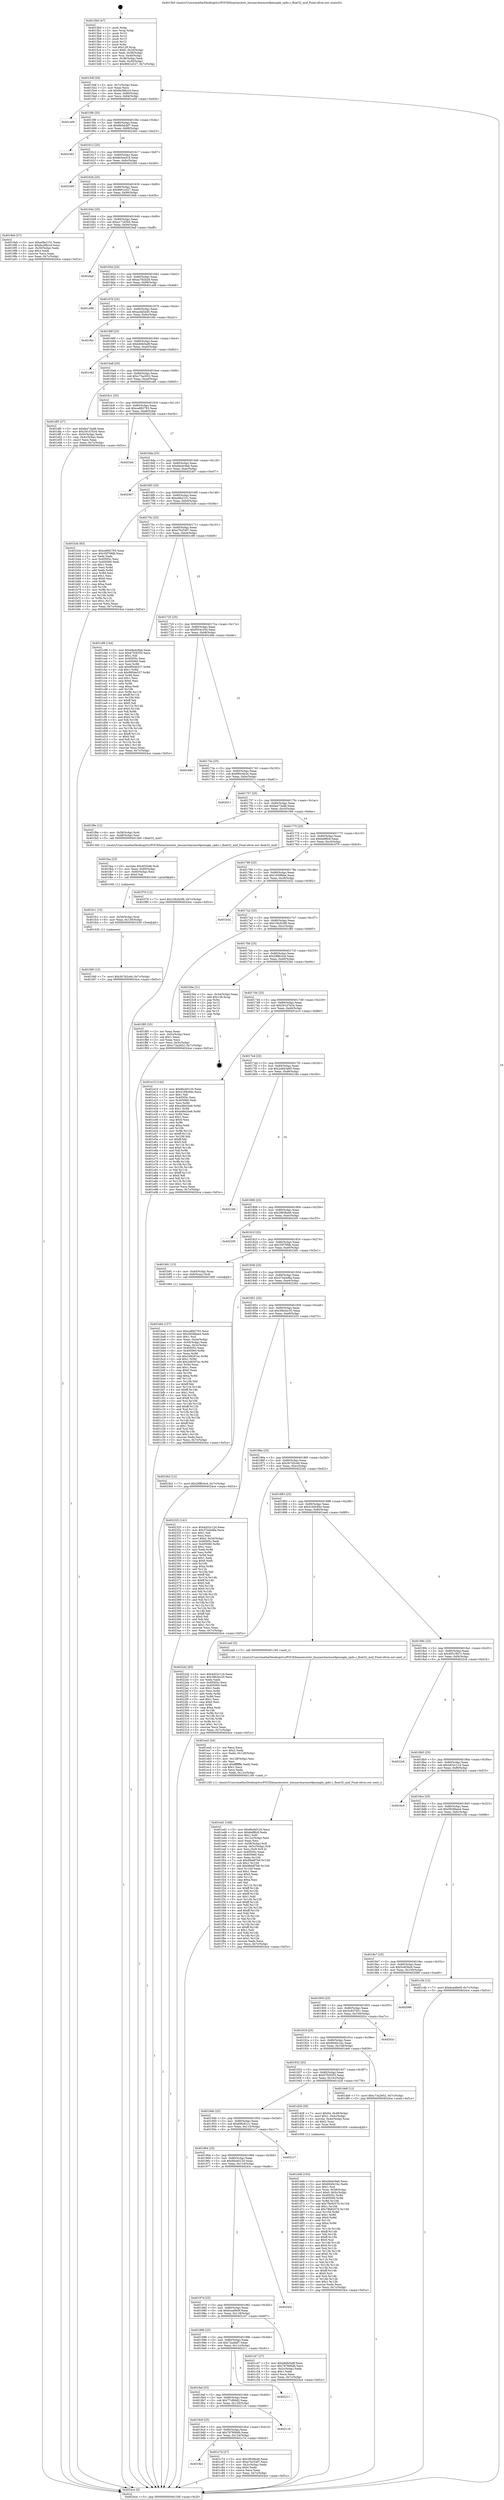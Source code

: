 digraph "0x4015b0" {
  label = "0x4015b0 (/mnt/c/Users/mathe/Desktop/tcc/POCII/binaries/extr_linuxarcharmnwfpesingle_cpdo.c_float32_mnf_Final-ollvm.out::main(0))"
  labelloc = "t"
  node[shape=record]

  Entry [label="",width=0.3,height=0.3,shape=circle,fillcolor=black,style=filled]
  "0x4015df" [label="{
     0x4015df [26]\l
     | [instrs]\l
     &nbsp;&nbsp;0x4015df \<+3\>: mov -0x7c(%rbp),%eax\l
     &nbsp;&nbsp;0x4015e2 \<+2\>: mov %eax,%ecx\l
     &nbsp;&nbsp;0x4015e4 \<+6\>: sub $0x8a386cc0,%ecx\l
     &nbsp;&nbsp;0x4015ea \<+3\>: mov %eax,-0x80(%rbp)\l
     &nbsp;&nbsp;0x4015ed \<+6\>: mov %ecx,-0x84(%rbp)\l
     &nbsp;&nbsp;0x4015f3 \<+6\>: je 0000000000401a06 \<main+0x456\>\l
  }"]
  "0x401a06" [label="{
     0x401a06\l
  }", style=dashed]
  "0x4015f9" [label="{
     0x4015f9 [25]\l
     | [instrs]\l
     &nbsp;&nbsp;0x4015f9 \<+5\>: jmp 00000000004015fe \<main+0x4e\>\l
     &nbsp;&nbsp;0x4015fe \<+3\>: mov -0x80(%rbp),%eax\l
     &nbsp;&nbsp;0x401601 \<+5\>: sub $0x8b5dcbf7,%eax\l
     &nbsp;&nbsp;0x401606 \<+6\>: mov %eax,-0x88(%rbp)\l
     &nbsp;&nbsp;0x40160c \<+6\>: je 00000000004023d3 \<main+0xe23\>\l
  }"]
  Exit [label="",width=0.3,height=0.3,shape=circle,fillcolor=black,style=filled,peripheries=2]
  "0x4023d3" [label="{
     0x4023d3\l
  }", style=dashed]
  "0x401612" [label="{
     0x401612 [25]\l
     | [instrs]\l
     &nbsp;&nbsp;0x401612 \<+5\>: jmp 0000000000401617 \<main+0x67\>\l
     &nbsp;&nbsp;0x401617 \<+3\>: mov -0x80(%rbp),%eax\l
     &nbsp;&nbsp;0x40161a \<+5\>: sub $0x8e5ea418,%eax\l
     &nbsp;&nbsp;0x40161f \<+6\>: mov %eax,-0x8c(%rbp)\l
     &nbsp;&nbsp;0x401625 \<+6\>: je 0000000000402269 \<main+0xcb9\>\l
  }"]
  "0x401fd0" [label="{
     0x401fd0 [12]\l
     | [instrs]\l
     &nbsp;&nbsp;0x401fd0 \<+7\>: movl $0x3b7d2cdd,-0x7c(%rbp)\l
     &nbsp;&nbsp;0x401fd7 \<+5\>: jmp 00000000004024ce \<main+0xf1e\>\l
  }"]
  "0x402269" [label="{
     0x402269\l
  }", style=dashed]
  "0x40162b" [label="{
     0x40162b [25]\l
     | [instrs]\l
     &nbsp;&nbsp;0x40162b \<+5\>: jmp 0000000000401630 \<main+0x80\>\l
     &nbsp;&nbsp;0x401630 \<+3\>: mov -0x80(%rbp),%eax\l
     &nbsp;&nbsp;0x401633 \<+5\>: sub $0x9661a527,%eax\l
     &nbsp;&nbsp;0x401638 \<+6\>: mov %eax,-0x90(%rbp)\l
     &nbsp;&nbsp;0x40163e \<+6\>: je 00000000004019eb \<main+0x43b\>\l
  }"]
  "0x401fc1" [label="{
     0x401fc1 [15]\l
     | [instrs]\l
     &nbsp;&nbsp;0x401fc1 \<+4\>: mov -0x58(%rbp),%rdi\l
     &nbsp;&nbsp;0x401fc5 \<+6\>: mov %eax,-0x130(%rbp)\l
     &nbsp;&nbsp;0x401fcb \<+5\>: call 0000000000401030 \<free@plt\>\l
     | [calls]\l
     &nbsp;&nbsp;0x401030 \{1\} (unknown)\l
  }"]
  "0x4019eb" [label="{
     0x4019eb [27]\l
     | [instrs]\l
     &nbsp;&nbsp;0x4019eb \<+5\>: mov $0xe0fe2151,%eax\l
     &nbsp;&nbsp;0x4019f0 \<+5\>: mov $0x8a386cc0,%ecx\l
     &nbsp;&nbsp;0x4019f5 \<+3\>: mov -0x30(%rbp),%edx\l
     &nbsp;&nbsp;0x4019f8 \<+3\>: cmp $0x2,%edx\l
     &nbsp;&nbsp;0x4019fb \<+3\>: cmovne %ecx,%eax\l
     &nbsp;&nbsp;0x4019fe \<+3\>: mov %eax,-0x7c(%rbp)\l
     &nbsp;&nbsp;0x401a01 \<+5\>: jmp 00000000004024ce \<main+0xf1e\>\l
  }"]
  "0x401644" [label="{
     0x401644 [25]\l
     | [instrs]\l
     &nbsp;&nbsp;0x401644 \<+5\>: jmp 0000000000401649 \<main+0x99\>\l
     &nbsp;&nbsp;0x401649 \<+3\>: mov -0x80(%rbp),%eax\l
     &nbsp;&nbsp;0x40164c \<+5\>: sub $0xa17183b0,%eax\l
     &nbsp;&nbsp;0x401651 \<+6\>: mov %eax,-0x94(%rbp)\l
     &nbsp;&nbsp;0x401657 \<+6\>: je 00000000004024af \<main+0xeff\>\l
  }"]
  "0x4024ce" [label="{
     0x4024ce [5]\l
     | [instrs]\l
     &nbsp;&nbsp;0x4024ce \<+5\>: jmp 00000000004015df \<main+0x2f\>\l
  }"]
  "0x4015b0" [label="{
     0x4015b0 [47]\l
     | [instrs]\l
     &nbsp;&nbsp;0x4015b0 \<+1\>: push %rbp\l
     &nbsp;&nbsp;0x4015b1 \<+3\>: mov %rsp,%rbp\l
     &nbsp;&nbsp;0x4015b4 \<+2\>: push %r15\l
     &nbsp;&nbsp;0x4015b6 \<+2\>: push %r14\l
     &nbsp;&nbsp;0x4015b8 \<+2\>: push %r13\l
     &nbsp;&nbsp;0x4015ba \<+2\>: push %r12\l
     &nbsp;&nbsp;0x4015bc \<+1\>: push %rbx\l
     &nbsp;&nbsp;0x4015bd \<+7\>: sub $0x128,%rsp\l
     &nbsp;&nbsp;0x4015c4 \<+7\>: movl $0x0,-0x34(%rbp)\l
     &nbsp;&nbsp;0x4015cb \<+3\>: mov %edi,-0x38(%rbp)\l
     &nbsp;&nbsp;0x4015ce \<+4\>: mov %rsi,-0x40(%rbp)\l
     &nbsp;&nbsp;0x4015d2 \<+3\>: mov -0x38(%rbp),%edi\l
     &nbsp;&nbsp;0x4015d5 \<+3\>: mov %edi,-0x30(%rbp)\l
     &nbsp;&nbsp;0x4015d8 \<+7\>: movl $0x9661a527,-0x7c(%rbp)\l
  }"]
  "0x401faa" [label="{
     0x401faa [23]\l
     | [instrs]\l
     &nbsp;&nbsp;0x401faa \<+10\>: movabs $0x4030d6,%rdi\l
     &nbsp;&nbsp;0x401fb4 \<+3\>: mov %eax,-0x60(%rbp)\l
     &nbsp;&nbsp;0x401fb7 \<+3\>: mov -0x60(%rbp),%esi\l
     &nbsp;&nbsp;0x401fba \<+2\>: mov $0x0,%al\l
     &nbsp;&nbsp;0x401fbc \<+5\>: call 0000000000401040 \<printf@plt\>\l
     | [calls]\l
     &nbsp;&nbsp;0x401040 \{1\} (unknown)\l
  }"]
  "0x4024af" [label="{
     0x4024af\l
  }", style=dashed]
  "0x40165d" [label="{
     0x40165d [25]\l
     | [instrs]\l
     &nbsp;&nbsp;0x40165d \<+5\>: jmp 0000000000401662 \<main+0xb2\>\l
     &nbsp;&nbsp;0x401662 \<+3\>: mov -0x80(%rbp),%eax\l
     &nbsp;&nbsp;0x401665 \<+5\>: sub $0xac782b28,%eax\l
     &nbsp;&nbsp;0x40166a \<+6\>: mov %eax,-0x98(%rbp)\l
     &nbsp;&nbsp;0x401670 \<+6\>: je 0000000000401a96 \<main+0x4e6\>\l
  }"]
  "0x401ed1" [label="{
     0x401ed1 [168]\l
     | [instrs]\l
     &nbsp;&nbsp;0x401ed1 \<+5\>: mov $0x6bcb0120,%ecx\l
     &nbsp;&nbsp;0x401ed6 \<+5\>: mov $0x6ef8fc8,%edx\l
     &nbsp;&nbsp;0x401edb \<+3\>: mov $0x1,%dil\l
     &nbsp;&nbsp;0x401ede \<+6\>: mov -0x12c(%rbp),%esi\l
     &nbsp;&nbsp;0x401ee4 \<+3\>: imul %eax,%esi\l
     &nbsp;&nbsp;0x401ee7 \<+4\>: mov -0x58(%rbp),%r8\l
     &nbsp;&nbsp;0x401eeb \<+4\>: movslq -0x5c(%rbp),%r9\l
     &nbsp;&nbsp;0x401eef \<+4\>: mov %esi,(%r8,%r9,4)\l
     &nbsp;&nbsp;0x401ef3 \<+7\>: mov 0x40505c,%eax\l
     &nbsp;&nbsp;0x401efa \<+7\>: mov 0x405060,%esi\l
     &nbsp;&nbsp;0x401f01 \<+3\>: mov %eax,%r10d\l
     &nbsp;&nbsp;0x401f04 \<+7\>: sub $0x98ddf7b8,%r10d\l
     &nbsp;&nbsp;0x401f0b \<+4\>: sub $0x1,%r10d\l
     &nbsp;&nbsp;0x401f0f \<+7\>: add $0x98ddf7b8,%r10d\l
     &nbsp;&nbsp;0x401f16 \<+4\>: imul %r10d,%eax\l
     &nbsp;&nbsp;0x401f1a \<+3\>: and $0x1,%eax\l
     &nbsp;&nbsp;0x401f1d \<+3\>: cmp $0x0,%eax\l
     &nbsp;&nbsp;0x401f20 \<+4\>: sete %r11b\l
     &nbsp;&nbsp;0x401f24 \<+3\>: cmp $0xa,%esi\l
     &nbsp;&nbsp;0x401f27 \<+3\>: setl %bl\l
     &nbsp;&nbsp;0x401f2a \<+3\>: mov %r11b,%r14b\l
     &nbsp;&nbsp;0x401f2d \<+4\>: xor $0xff,%r14b\l
     &nbsp;&nbsp;0x401f31 \<+3\>: mov %bl,%r15b\l
     &nbsp;&nbsp;0x401f34 \<+4\>: xor $0xff,%r15b\l
     &nbsp;&nbsp;0x401f38 \<+4\>: xor $0x1,%dil\l
     &nbsp;&nbsp;0x401f3c \<+3\>: mov %r14b,%r12b\l
     &nbsp;&nbsp;0x401f3f \<+4\>: and $0xff,%r12b\l
     &nbsp;&nbsp;0x401f43 \<+3\>: and %dil,%r11b\l
     &nbsp;&nbsp;0x401f46 \<+3\>: mov %r15b,%r13b\l
     &nbsp;&nbsp;0x401f49 \<+4\>: and $0xff,%r13b\l
     &nbsp;&nbsp;0x401f4d \<+3\>: and %dil,%bl\l
     &nbsp;&nbsp;0x401f50 \<+3\>: or %r11b,%r12b\l
     &nbsp;&nbsp;0x401f53 \<+3\>: or %bl,%r13b\l
     &nbsp;&nbsp;0x401f56 \<+3\>: xor %r13b,%r12b\l
     &nbsp;&nbsp;0x401f59 \<+3\>: or %r15b,%r14b\l
     &nbsp;&nbsp;0x401f5c \<+4\>: xor $0xff,%r14b\l
     &nbsp;&nbsp;0x401f60 \<+4\>: or $0x1,%dil\l
     &nbsp;&nbsp;0x401f64 \<+3\>: and %dil,%r14b\l
     &nbsp;&nbsp;0x401f67 \<+3\>: or %r14b,%r12b\l
     &nbsp;&nbsp;0x401f6a \<+4\>: test $0x1,%r12b\l
     &nbsp;&nbsp;0x401f6e \<+3\>: cmovne %edx,%ecx\l
     &nbsp;&nbsp;0x401f71 \<+3\>: mov %ecx,-0x7c(%rbp)\l
     &nbsp;&nbsp;0x401f74 \<+5\>: jmp 00000000004024ce \<main+0xf1e\>\l
  }"]
  "0x401a96" [label="{
     0x401a96\l
  }", style=dashed]
  "0x401676" [label="{
     0x401676 [25]\l
     | [instrs]\l
     &nbsp;&nbsp;0x401676 \<+5\>: jmp 000000000040167b \<main+0xcb\>\l
     &nbsp;&nbsp;0x40167b \<+3\>: mov -0x80(%rbp),%eax\l
     &nbsp;&nbsp;0x40167e \<+5\>: sub $0xacda5a45,%eax\l
     &nbsp;&nbsp;0x401683 \<+6\>: mov %eax,-0x9c(%rbp)\l
     &nbsp;&nbsp;0x401689 \<+6\>: je 0000000000401fdc \<main+0xa2c\>\l
  }"]
  "0x401ea5" [label="{
     0x401ea5 [44]\l
     | [instrs]\l
     &nbsp;&nbsp;0x401ea5 \<+2\>: xor %ecx,%ecx\l
     &nbsp;&nbsp;0x401ea7 \<+5\>: mov $0x2,%edx\l
     &nbsp;&nbsp;0x401eac \<+6\>: mov %edx,-0x128(%rbp)\l
     &nbsp;&nbsp;0x401eb2 \<+1\>: cltd\l
     &nbsp;&nbsp;0x401eb3 \<+6\>: mov -0x128(%rbp),%esi\l
     &nbsp;&nbsp;0x401eb9 \<+2\>: idiv %esi\l
     &nbsp;&nbsp;0x401ebb \<+6\>: imul $0xfffffffe,%edx,%edx\l
     &nbsp;&nbsp;0x401ec1 \<+3\>: sub $0x1,%ecx\l
     &nbsp;&nbsp;0x401ec4 \<+2\>: sub %ecx,%edx\l
     &nbsp;&nbsp;0x401ec6 \<+6\>: mov %edx,-0x12c(%rbp)\l
     &nbsp;&nbsp;0x401ecc \<+5\>: call 0000000000401160 \<next_i\>\l
     | [calls]\l
     &nbsp;&nbsp;0x401160 \{1\} (/mnt/c/Users/mathe/Desktop/tcc/POCII/binaries/extr_linuxarcharmnwfpesingle_cpdo.c_float32_mnf_Final-ollvm.out::next_i)\l
  }"]
  "0x401fdc" [label="{
     0x401fdc\l
  }", style=dashed]
  "0x40168f" [label="{
     0x40168f [25]\l
     | [instrs]\l
     &nbsp;&nbsp;0x40168f \<+5\>: jmp 0000000000401694 \<main+0xe4\>\l
     &nbsp;&nbsp;0x401694 \<+3\>: mov -0x80(%rbp),%eax\l
     &nbsp;&nbsp;0x401697 \<+5\>: sub $0xb8db5a8f,%eax\l
     &nbsp;&nbsp;0x40169c \<+6\>: mov %eax,-0xa0(%rbp)\l
     &nbsp;&nbsp;0x4016a2 \<+6\>: je 0000000000401c62 \<main+0x6b2\>\l
  }"]
  "0x401d46" [label="{
     0x401d46 [163]\l
     | [instrs]\l
     &nbsp;&nbsp;0x401d46 \<+5\>: mov $0xd4e4c9ab,%ecx\l
     &nbsp;&nbsp;0x401d4b \<+5\>: mov $0x6640c1bc,%edx\l
     &nbsp;&nbsp;0x401d50 \<+3\>: mov $0x1,%sil\l
     &nbsp;&nbsp;0x401d53 \<+4\>: mov %rax,-0x58(%rbp)\l
     &nbsp;&nbsp;0x401d57 \<+7\>: movl $0x0,-0x5c(%rbp)\l
     &nbsp;&nbsp;0x401d5e \<+8\>: mov 0x40505c,%r8d\l
     &nbsp;&nbsp;0x401d66 \<+8\>: mov 0x405060,%r9d\l
     &nbsp;&nbsp;0x401d6e \<+3\>: mov %r8d,%r10d\l
     &nbsp;&nbsp;0x401d71 \<+7\>: add $0x79b92570,%r10d\l
     &nbsp;&nbsp;0x401d78 \<+4\>: sub $0x1,%r10d\l
     &nbsp;&nbsp;0x401d7c \<+7\>: sub $0x79b92570,%r10d\l
     &nbsp;&nbsp;0x401d83 \<+4\>: imul %r10d,%r8d\l
     &nbsp;&nbsp;0x401d87 \<+4\>: and $0x1,%r8d\l
     &nbsp;&nbsp;0x401d8b \<+4\>: cmp $0x0,%r8d\l
     &nbsp;&nbsp;0x401d8f \<+4\>: sete %r11b\l
     &nbsp;&nbsp;0x401d93 \<+4\>: cmp $0xa,%r9d\l
     &nbsp;&nbsp;0x401d97 \<+3\>: setl %bl\l
     &nbsp;&nbsp;0x401d9a \<+3\>: mov %r11b,%r14b\l
     &nbsp;&nbsp;0x401d9d \<+4\>: xor $0xff,%r14b\l
     &nbsp;&nbsp;0x401da1 \<+3\>: mov %bl,%r15b\l
     &nbsp;&nbsp;0x401da4 \<+4\>: xor $0xff,%r15b\l
     &nbsp;&nbsp;0x401da8 \<+4\>: xor $0x0,%sil\l
     &nbsp;&nbsp;0x401dac \<+3\>: mov %r14b,%r12b\l
     &nbsp;&nbsp;0x401daf \<+4\>: and $0x0,%r12b\l
     &nbsp;&nbsp;0x401db3 \<+3\>: and %sil,%r11b\l
     &nbsp;&nbsp;0x401db6 \<+3\>: mov %r15b,%r13b\l
     &nbsp;&nbsp;0x401db9 \<+4\>: and $0x0,%r13b\l
     &nbsp;&nbsp;0x401dbd \<+3\>: and %sil,%bl\l
     &nbsp;&nbsp;0x401dc0 \<+3\>: or %r11b,%r12b\l
     &nbsp;&nbsp;0x401dc3 \<+3\>: or %bl,%r13b\l
     &nbsp;&nbsp;0x401dc6 \<+3\>: xor %r13b,%r12b\l
     &nbsp;&nbsp;0x401dc9 \<+3\>: or %r15b,%r14b\l
     &nbsp;&nbsp;0x401dcc \<+4\>: xor $0xff,%r14b\l
     &nbsp;&nbsp;0x401dd0 \<+4\>: or $0x0,%sil\l
     &nbsp;&nbsp;0x401dd4 \<+3\>: and %sil,%r14b\l
     &nbsp;&nbsp;0x401dd7 \<+3\>: or %r14b,%r12b\l
     &nbsp;&nbsp;0x401dda \<+4\>: test $0x1,%r12b\l
     &nbsp;&nbsp;0x401dde \<+3\>: cmovne %edx,%ecx\l
     &nbsp;&nbsp;0x401de1 \<+3\>: mov %ecx,-0x7c(%rbp)\l
     &nbsp;&nbsp;0x401de4 \<+5\>: jmp 00000000004024ce \<main+0xf1e\>\l
  }"]
  "0x401c62" [label="{
     0x401c62\l
  }", style=dashed]
  "0x4016a8" [label="{
     0x4016a8 [25]\l
     | [instrs]\l
     &nbsp;&nbsp;0x4016a8 \<+5\>: jmp 00000000004016ad \<main+0xfd\>\l
     &nbsp;&nbsp;0x4016ad \<+3\>: mov -0x80(%rbp),%eax\l
     &nbsp;&nbsp;0x4016b0 \<+5\>: sub $0xc73a2652,%eax\l
     &nbsp;&nbsp;0x4016b5 \<+6\>: mov %eax,-0xa4(%rbp)\l
     &nbsp;&nbsp;0x4016bb \<+6\>: je 0000000000401df5 \<main+0x845\>\l
  }"]
  "0x4019e1" [label="{
     0x4019e1\l
  }", style=dashed]
  "0x401df5" [label="{
     0x401df5 [27]\l
     | [instrs]\l
     &nbsp;&nbsp;0x401df5 \<+5\>: mov $0xfa473ad8,%eax\l
     &nbsp;&nbsp;0x401dfa \<+5\>: mov $0x291d7b34,%ecx\l
     &nbsp;&nbsp;0x401dff \<+3\>: mov -0x5c(%rbp),%edx\l
     &nbsp;&nbsp;0x401e02 \<+3\>: cmp -0x4c(%rbp),%edx\l
     &nbsp;&nbsp;0x401e05 \<+3\>: cmovl %ecx,%eax\l
     &nbsp;&nbsp;0x401e08 \<+3\>: mov %eax,-0x7c(%rbp)\l
     &nbsp;&nbsp;0x401e0b \<+5\>: jmp 00000000004024ce \<main+0xf1e\>\l
  }"]
  "0x4016c1" [label="{
     0x4016c1 [25]\l
     | [instrs]\l
     &nbsp;&nbsp;0x4016c1 \<+5\>: jmp 00000000004016c6 \<main+0x116\>\l
     &nbsp;&nbsp;0x4016c6 \<+3\>: mov -0x80(%rbp),%eax\l
     &nbsp;&nbsp;0x4016c9 \<+5\>: sub $0xce892793,%eax\l
     &nbsp;&nbsp;0x4016ce \<+6\>: mov %eax,-0xa8(%rbp)\l
     &nbsp;&nbsp;0x4016d4 \<+6\>: je 00000000004023eb \<main+0xe3b\>\l
  }"]
  "0x401c7d" [label="{
     0x401c7d [27]\l
     | [instrs]\l
     &nbsp;&nbsp;0x401c7d \<+5\>: mov $0x2f838e48,%eax\l
     &nbsp;&nbsp;0x401c82 \<+5\>: mov $0xe7b254f7,%ecx\l
     &nbsp;&nbsp;0x401c87 \<+3\>: mov -0x2c(%rbp),%edx\l
     &nbsp;&nbsp;0x401c8a \<+3\>: cmp $0x0,%edx\l
     &nbsp;&nbsp;0x401c8d \<+3\>: cmove %ecx,%eax\l
     &nbsp;&nbsp;0x401c90 \<+3\>: mov %eax,-0x7c(%rbp)\l
     &nbsp;&nbsp;0x401c93 \<+5\>: jmp 00000000004024ce \<main+0xf1e\>\l
  }"]
  "0x4023eb" [label="{
     0x4023eb\l
  }", style=dashed]
  "0x4016da" [label="{
     0x4016da [25]\l
     | [instrs]\l
     &nbsp;&nbsp;0x4016da \<+5\>: jmp 00000000004016df \<main+0x12f\>\l
     &nbsp;&nbsp;0x4016df \<+3\>: mov -0x80(%rbp),%eax\l
     &nbsp;&nbsp;0x4016e2 \<+5\>: sub $0xd4e4c9ab,%eax\l
     &nbsp;&nbsp;0x4016e7 \<+6\>: mov %eax,-0xac(%rbp)\l
     &nbsp;&nbsp;0x4016ed \<+6\>: je 0000000000402407 \<main+0xe57\>\l
  }"]
  "0x4019c8" [label="{
     0x4019c8 [25]\l
     | [instrs]\l
     &nbsp;&nbsp;0x4019c8 \<+5\>: jmp 00000000004019cd \<main+0x41d\>\l
     &nbsp;&nbsp;0x4019cd \<+3\>: mov -0x80(%rbp),%eax\l
     &nbsp;&nbsp;0x4019d0 \<+5\>: sub $0x787806db,%eax\l
     &nbsp;&nbsp;0x4019d5 \<+6\>: mov %eax,-0x124(%rbp)\l
     &nbsp;&nbsp;0x4019db \<+6\>: je 0000000000401c7d \<main+0x6cd\>\l
  }"]
  "0x402407" [label="{
     0x402407\l
  }", style=dashed]
  "0x4016f3" [label="{
     0x4016f3 [25]\l
     | [instrs]\l
     &nbsp;&nbsp;0x4016f3 \<+5\>: jmp 00000000004016f8 \<main+0x148\>\l
     &nbsp;&nbsp;0x4016f8 \<+3\>: mov -0x80(%rbp),%eax\l
     &nbsp;&nbsp;0x4016fb \<+5\>: sub $0xe0fe2151,%eax\l
     &nbsp;&nbsp;0x401700 \<+6\>: mov %eax,-0xb0(%rbp)\l
     &nbsp;&nbsp;0x401706 \<+6\>: je 0000000000401b3e \<main+0x58e\>\l
  }"]
  "0x402116" [label="{
     0x402116\l
  }", style=dashed]
  "0x401b3e" [label="{
     0x401b3e [83]\l
     | [instrs]\l
     &nbsp;&nbsp;0x401b3e \<+5\>: mov $0xce892793,%eax\l
     &nbsp;&nbsp;0x401b43 \<+5\>: mov $0x35f70fdb,%ecx\l
     &nbsp;&nbsp;0x401b48 \<+2\>: xor %edx,%edx\l
     &nbsp;&nbsp;0x401b4a \<+7\>: mov 0x40505c,%esi\l
     &nbsp;&nbsp;0x401b51 \<+7\>: mov 0x405060,%edi\l
     &nbsp;&nbsp;0x401b58 \<+3\>: sub $0x1,%edx\l
     &nbsp;&nbsp;0x401b5b \<+3\>: mov %esi,%r8d\l
     &nbsp;&nbsp;0x401b5e \<+3\>: add %edx,%r8d\l
     &nbsp;&nbsp;0x401b61 \<+4\>: imul %r8d,%esi\l
     &nbsp;&nbsp;0x401b65 \<+3\>: and $0x1,%esi\l
     &nbsp;&nbsp;0x401b68 \<+3\>: cmp $0x0,%esi\l
     &nbsp;&nbsp;0x401b6b \<+4\>: sete %r9b\l
     &nbsp;&nbsp;0x401b6f \<+3\>: cmp $0xa,%edi\l
     &nbsp;&nbsp;0x401b72 \<+4\>: setl %r10b\l
     &nbsp;&nbsp;0x401b76 \<+3\>: mov %r9b,%r11b\l
     &nbsp;&nbsp;0x401b79 \<+3\>: and %r10b,%r11b\l
     &nbsp;&nbsp;0x401b7c \<+3\>: xor %r10b,%r9b\l
     &nbsp;&nbsp;0x401b7f \<+3\>: or %r9b,%r11b\l
     &nbsp;&nbsp;0x401b82 \<+4\>: test $0x1,%r11b\l
     &nbsp;&nbsp;0x401b86 \<+3\>: cmovne %ecx,%eax\l
     &nbsp;&nbsp;0x401b89 \<+3\>: mov %eax,-0x7c(%rbp)\l
     &nbsp;&nbsp;0x401b8c \<+5\>: jmp 00000000004024ce \<main+0xf1e\>\l
  }"]
  "0x40170c" [label="{
     0x40170c [25]\l
     | [instrs]\l
     &nbsp;&nbsp;0x40170c \<+5\>: jmp 0000000000401711 \<main+0x161\>\l
     &nbsp;&nbsp;0x401711 \<+3\>: mov -0x80(%rbp),%eax\l
     &nbsp;&nbsp;0x401714 \<+5\>: sub $0xe7b254f7,%eax\l
     &nbsp;&nbsp;0x401719 \<+6\>: mov %eax,-0xb4(%rbp)\l
     &nbsp;&nbsp;0x40171f \<+6\>: je 0000000000401c98 \<main+0x6e8\>\l
  }"]
  "0x4019af" [label="{
     0x4019af [25]\l
     | [instrs]\l
     &nbsp;&nbsp;0x4019af \<+5\>: jmp 00000000004019b4 \<main+0x404\>\l
     &nbsp;&nbsp;0x4019b4 \<+3\>: mov -0x80(%rbp),%eax\l
     &nbsp;&nbsp;0x4019b7 \<+5\>: sub $0x77cf60d2,%eax\l
     &nbsp;&nbsp;0x4019bc \<+6\>: mov %eax,-0x120(%rbp)\l
     &nbsp;&nbsp;0x4019c2 \<+6\>: je 0000000000402116 \<main+0xb66\>\l
  }"]
  "0x401c98" [label="{
     0x401c98 [144]\l
     | [instrs]\l
     &nbsp;&nbsp;0x401c98 \<+5\>: mov $0xd4e4c9ab,%eax\l
     &nbsp;&nbsp;0x401c9d \<+5\>: mov $0x67f29355,%ecx\l
     &nbsp;&nbsp;0x401ca2 \<+2\>: mov $0x1,%dl\l
     &nbsp;&nbsp;0x401ca4 \<+7\>: mov 0x40505c,%esi\l
     &nbsp;&nbsp;0x401cab \<+7\>: mov 0x405060,%edi\l
     &nbsp;&nbsp;0x401cb2 \<+3\>: mov %esi,%r8d\l
     &nbsp;&nbsp;0x401cb5 \<+7\>: add $0x995de537,%r8d\l
     &nbsp;&nbsp;0x401cbc \<+4\>: sub $0x1,%r8d\l
     &nbsp;&nbsp;0x401cc0 \<+7\>: sub $0x995de537,%r8d\l
     &nbsp;&nbsp;0x401cc7 \<+4\>: imul %r8d,%esi\l
     &nbsp;&nbsp;0x401ccb \<+3\>: and $0x1,%esi\l
     &nbsp;&nbsp;0x401cce \<+3\>: cmp $0x0,%esi\l
     &nbsp;&nbsp;0x401cd1 \<+4\>: sete %r9b\l
     &nbsp;&nbsp;0x401cd5 \<+3\>: cmp $0xa,%edi\l
     &nbsp;&nbsp;0x401cd8 \<+4\>: setl %r10b\l
     &nbsp;&nbsp;0x401cdc \<+3\>: mov %r9b,%r11b\l
     &nbsp;&nbsp;0x401cdf \<+4\>: xor $0xff,%r11b\l
     &nbsp;&nbsp;0x401ce3 \<+3\>: mov %r10b,%bl\l
     &nbsp;&nbsp;0x401ce6 \<+3\>: xor $0xff,%bl\l
     &nbsp;&nbsp;0x401ce9 \<+3\>: xor $0x0,%dl\l
     &nbsp;&nbsp;0x401cec \<+3\>: mov %r11b,%r14b\l
     &nbsp;&nbsp;0x401cef \<+4\>: and $0x0,%r14b\l
     &nbsp;&nbsp;0x401cf3 \<+3\>: and %dl,%r9b\l
     &nbsp;&nbsp;0x401cf6 \<+3\>: mov %bl,%r15b\l
     &nbsp;&nbsp;0x401cf9 \<+4\>: and $0x0,%r15b\l
     &nbsp;&nbsp;0x401cfd \<+3\>: and %dl,%r10b\l
     &nbsp;&nbsp;0x401d00 \<+3\>: or %r9b,%r14b\l
     &nbsp;&nbsp;0x401d03 \<+3\>: or %r10b,%r15b\l
     &nbsp;&nbsp;0x401d06 \<+3\>: xor %r15b,%r14b\l
     &nbsp;&nbsp;0x401d09 \<+3\>: or %bl,%r11b\l
     &nbsp;&nbsp;0x401d0c \<+4\>: xor $0xff,%r11b\l
     &nbsp;&nbsp;0x401d10 \<+3\>: or $0x0,%dl\l
     &nbsp;&nbsp;0x401d13 \<+3\>: and %dl,%r11b\l
     &nbsp;&nbsp;0x401d16 \<+3\>: or %r11b,%r14b\l
     &nbsp;&nbsp;0x401d19 \<+4\>: test $0x1,%r14b\l
     &nbsp;&nbsp;0x401d1d \<+3\>: cmovne %ecx,%eax\l
     &nbsp;&nbsp;0x401d20 \<+3\>: mov %eax,-0x7c(%rbp)\l
     &nbsp;&nbsp;0x401d23 \<+5\>: jmp 00000000004024ce \<main+0xf1e\>\l
  }"]
  "0x401725" [label="{
     0x401725 [25]\l
     | [instrs]\l
     &nbsp;&nbsp;0x401725 \<+5\>: jmp 000000000040172a \<main+0x17a\>\l
     &nbsp;&nbsp;0x40172a \<+3\>: mov -0x80(%rbp),%eax\l
     &nbsp;&nbsp;0x40172d \<+5\>: sub $0xf554c35d,%eax\l
     &nbsp;&nbsp;0x401732 \<+6\>: mov %eax,-0xb8(%rbp)\l
     &nbsp;&nbsp;0x401738 \<+6\>: je 000000000040248e \<main+0xede\>\l
  }"]
  "0x402211" [label="{
     0x402211\l
  }", style=dashed]
  "0x40248e" [label="{
     0x40248e\l
  }", style=dashed]
  "0x40173e" [label="{
     0x40173e [25]\l
     | [instrs]\l
     &nbsp;&nbsp;0x40173e \<+5\>: jmp 0000000000401743 \<main+0x193\>\l
     &nbsp;&nbsp;0x401743 \<+3\>: mov -0x80(%rbp),%eax\l
     &nbsp;&nbsp;0x401746 \<+5\>: sub $0xf90c4b2b,%eax\l
     &nbsp;&nbsp;0x40174b \<+6\>: mov %eax,-0xbc(%rbp)\l
     &nbsp;&nbsp;0x401751 \<+6\>: je 0000000000402011 \<main+0xa61\>\l
  }"]
  "0x401996" [label="{
     0x401996 [25]\l
     | [instrs]\l
     &nbsp;&nbsp;0x401996 \<+5\>: jmp 000000000040199b \<main+0x3eb\>\l
     &nbsp;&nbsp;0x40199b \<+3\>: mov -0x80(%rbp),%eax\l
     &nbsp;&nbsp;0x40199e \<+5\>: sub $0x72a4faf7,%eax\l
     &nbsp;&nbsp;0x4019a3 \<+6\>: mov %eax,-0x11c(%rbp)\l
     &nbsp;&nbsp;0x4019a9 \<+6\>: je 0000000000402211 \<main+0xc61\>\l
  }"]
  "0x402011" [label="{
     0x402011\l
  }", style=dashed]
  "0x401757" [label="{
     0x401757 [25]\l
     | [instrs]\l
     &nbsp;&nbsp;0x401757 \<+5\>: jmp 000000000040175c \<main+0x1ac\>\l
     &nbsp;&nbsp;0x40175c \<+3\>: mov -0x80(%rbp),%eax\l
     &nbsp;&nbsp;0x40175f \<+5\>: sub $0xfa473ad8,%eax\l
     &nbsp;&nbsp;0x401764 \<+6\>: mov %eax,-0xc0(%rbp)\l
     &nbsp;&nbsp;0x40176a \<+6\>: je 0000000000401f9e \<main+0x9ee\>\l
  }"]
  "0x401c47" [label="{
     0x401c47 [27]\l
     | [instrs]\l
     &nbsp;&nbsp;0x401c47 \<+5\>: mov $0xb8db5a8f,%eax\l
     &nbsp;&nbsp;0x401c4c \<+5\>: mov $0x787806db,%ecx\l
     &nbsp;&nbsp;0x401c51 \<+3\>: mov -0x2c(%rbp),%edx\l
     &nbsp;&nbsp;0x401c54 \<+3\>: cmp $0x1,%edx\l
     &nbsp;&nbsp;0x401c57 \<+3\>: cmovl %ecx,%eax\l
     &nbsp;&nbsp;0x401c5a \<+3\>: mov %eax,-0x7c(%rbp)\l
     &nbsp;&nbsp;0x401c5d \<+5\>: jmp 00000000004024ce \<main+0xf1e\>\l
  }"]
  "0x401f9e" [label="{
     0x401f9e [12]\l
     | [instrs]\l
     &nbsp;&nbsp;0x401f9e \<+4\>: mov -0x58(%rbp),%rdi\l
     &nbsp;&nbsp;0x401fa2 \<+3\>: mov -0x48(%rbp),%esi\l
     &nbsp;&nbsp;0x401fa5 \<+5\>: call 00000000004013b0 \<float32_mnf\>\l
     | [calls]\l
     &nbsp;&nbsp;0x4013b0 \{1\} (/mnt/c/Users/mathe/Desktop/tcc/POCII/binaries/extr_linuxarcharmnwfpesingle_cpdo.c_float32_mnf_Final-ollvm.out::float32_mnf)\l
  }"]
  "0x401770" [label="{
     0x401770 [25]\l
     | [instrs]\l
     &nbsp;&nbsp;0x401770 \<+5\>: jmp 0000000000401775 \<main+0x1c5\>\l
     &nbsp;&nbsp;0x401775 \<+3\>: mov -0x80(%rbp),%eax\l
     &nbsp;&nbsp;0x401778 \<+5\>: sub $0x6ef8fc8,%eax\l
     &nbsp;&nbsp;0x40177d \<+6\>: mov %eax,-0xc4(%rbp)\l
     &nbsp;&nbsp;0x401783 \<+6\>: je 0000000000401f79 \<main+0x9c9\>\l
  }"]
  "0x40197d" [label="{
     0x40197d [25]\l
     | [instrs]\l
     &nbsp;&nbsp;0x40197d \<+5\>: jmp 0000000000401982 \<main+0x3d2\>\l
     &nbsp;&nbsp;0x401982 \<+3\>: mov -0x80(%rbp),%eax\l
     &nbsp;&nbsp;0x401985 \<+5\>: sub $0x6cad9e0f,%eax\l
     &nbsp;&nbsp;0x40198a \<+6\>: mov %eax,-0x118(%rbp)\l
     &nbsp;&nbsp;0x401990 \<+6\>: je 0000000000401c47 \<main+0x697\>\l
  }"]
  "0x401f79" [label="{
     0x401f79 [12]\l
     | [instrs]\l
     &nbsp;&nbsp;0x401f79 \<+7\>: movl $0x10b2b3f9,-0x7c(%rbp)\l
     &nbsp;&nbsp;0x401f80 \<+5\>: jmp 00000000004024ce \<main+0xf1e\>\l
  }"]
  "0x401789" [label="{
     0x401789 [25]\l
     | [instrs]\l
     &nbsp;&nbsp;0x401789 \<+5\>: jmp 000000000040178e \<main+0x1de\>\l
     &nbsp;&nbsp;0x40178e \<+3\>: mov -0x80(%rbp),%eax\l
     &nbsp;&nbsp;0x401791 \<+5\>: sub $0x1059febe,%eax\l
     &nbsp;&nbsp;0x401796 \<+6\>: mov %eax,-0xc8(%rbp)\l
     &nbsp;&nbsp;0x40179c \<+6\>: je 0000000000401b32 \<main+0x582\>\l
  }"]
  "0x40243c" [label="{
     0x40243c\l
  }", style=dashed]
  "0x401b32" [label="{
     0x401b32\l
  }", style=dashed]
  "0x4017a2" [label="{
     0x4017a2 [25]\l
     | [instrs]\l
     &nbsp;&nbsp;0x4017a2 \<+5\>: jmp 00000000004017a7 \<main+0x1f7\>\l
     &nbsp;&nbsp;0x4017a7 \<+3\>: mov -0x80(%rbp),%eax\l
     &nbsp;&nbsp;0x4017aa \<+5\>: sub $0x10b2b3f9,%eax\l
     &nbsp;&nbsp;0x4017af \<+6\>: mov %eax,-0xcc(%rbp)\l
     &nbsp;&nbsp;0x4017b5 \<+6\>: je 0000000000401f85 \<main+0x9d5\>\l
  }"]
  "0x401964" [label="{
     0x401964 [25]\l
     | [instrs]\l
     &nbsp;&nbsp;0x401964 \<+5\>: jmp 0000000000401969 \<main+0x3b9\>\l
     &nbsp;&nbsp;0x401969 \<+3\>: mov -0x80(%rbp),%eax\l
     &nbsp;&nbsp;0x40196c \<+5\>: sub $0x6bcb0120,%eax\l
     &nbsp;&nbsp;0x401971 \<+6\>: mov %eax,-0x114(%rbp)\l
     &nbsp;&nbsp;0x401977 \<+6\>: je 000000000040243c \<main+0xe8c\>\l
  }"]
  "0x401f85" [label="{
     0x401f85 [25]\l
     | [instrs]\l
     &nbsp;&nbsp;0x401f85 \<+2\>: xor %eax,%eax\l
     &nbsp;&nbsp;0x401f87 \<+3\>: mov -0x5c(%rbp),%ecx\l
     &nbsp;&nbsp;0x401f8a \<+3\>: sub $0x1,%eax\l
     &nbsp;&nbsp;0x401f8d \<+2\>: sub %eax,%ecx\l
     &nbsp;&nbsp;0x401f8f \<+3\>: mov %ecx,-0x5c(%rbp)\l
     &nbsp;&nbsp;0x401f92 \<+7\>: movl $0xc73a2652,-0x7c(%rbp)\l
     &nbsp;&nbsp;0x401f99 \<+5\>: jmp 00000000004024ce \<main+0xf1e\>\l
  }"]
  "0x4017bb" [label="{
     0x4017bb [25]\l
     | [instrs]\l
     &nbsp;&nbsp;0x4017bb \<+5\>: jmp 00000000004017c0 \<main+0x210\>\l
     &nbsp;&nbsp;0x4017c0 \<+3\>: mov -0x80(%rbp),%eax\l
     &nbsp;&nbsp;0x4017c3 \<+5\>: sub $0x28f8c0cd,%eax\l
     &nbsp;&nbsp;0x4017c8 \<+6\>: mov %eax,-0xd0(%rbp)\l
     &nbsp;&nbsp;0x4017ce \<+6\>: je 00000000004023be \<main+0xe0e\>\l
  }"]
  "0x4021c7" [label="{
     0x4021c7\l
  }", style=dashed]
  "0x4023be" [label="{
     0x4023be [21]\l
     | [instrs]\l
     &nbsp;&nbsp;0x4023be \<+3\>: mov -0x34(%rbp),%eax\l
     &nbsp;&nbsp;0x4023c1 \<+7\>: add $0x128,%rsp\l
     &nbsp;&nbsp;0x4023c8 \<+1\>: pop %rbx\l
     &nbsp;&nbsp;0x4023c9 \<+2\>: pop %r12\l
     &nbsp;&nbsp;0x4023cb \<+2\>: pop %r13\l
     &nbsp;&nbsp;0x4023cd \<+2\>: pop %r14\l
     &nbsp;&nbsp;0x4023cf \<+2\>: pop %r15\l
     &nbsp;&nbsp;0x4023d1 \<+1\>: pop %rbp\l
     &nbsp;&nbsp;0x4023d2 \<+1\>: ret\l
  }"]
  "0x4017d4" [label="{
     0x4017d4 [25]\l
     | [instrs]\l
     &nbsp;&nbsp;0x4017d4 \<+5\>: jmp 00000000004017d9 \<main+0x229\>\l
     &nbsp;&nbsp;0x4017d9 \<+3\>: mov -0x80(%rbp),%eax\l
     &nbsp;&nbsp;0x4017dc \<+5\>: sub $0x291d7b34,%eax\l
     &nbsp;&nbsp;0x4017e1 \<+6\>: mov %eax,-0xd4(%rbp)\l
     &nbsp;&nbsp;0x4017e7 \<+6\>: je 0000000000401e10 \<main+0x860\>\l
  }"]
  "0x40194b" [label="{
     0x40194b [25]\l
     | [instrs]\l
     &nbsp;&nbsp;0x40194b \<+5\>: jmp 0000000000401950 \<main+0x3a0\>\l
     &nbsp;&nbsp;0x401950 \<+3\>: mov -0x80(%rbp),%eax\l
     &nbsp;&nbsp;0x401953 \<+5\>: sub $0x69fc9121,%eax\l
     &nbsp;&nbsp;0x401958 \<+6\>: mov %eax,-0x110(%rbp)\l
     &nbsp;&nbsp;0x40195e \<+6\>: je 00000000004021c7 \<main+0xc17\>\l
  }"]
  "0x401e10" [label="{
     0x401e10 [144]\l
     | [instrs]\l
     &nbsp;&nbsp;0x401e10 \<+5\>: mov $0x6bcb0120,%eax\l
     &nbsp;&nbsp;0x401e15 \<+5\>: mov $0x4169c84e,%ecx\l
     &nbsp;&nbsp;0x401e1a \<+2\>: mov $0x1,%dl\l
     &nbsp;&nbsp;0x401e1c \<+7\>: mov 0x40505c,%esi\l
     &nbsp;&nbsp;0x401e23 \<+7\>: mov 0x405060,%edi\l
     &nbsp;&nbsp;0x401e2a \<+3\>: mov %esi,%r8d\l
     &nbsp;&nbsp;0x401e2d \<+7\>: add $0xa48e20a6,%r8d\l
     &nbsp;&nbsp;0x401e34 \<+4\>: sub $0x1,%r8d\l
     &nbsp;&nbsp;0x401e38 \<+7\>: sub $0xa48e20a6,%r8d\l
     &nbsp;&nbsp;0x401e3f \<+4\>: imul %r8d,%esi\l
     &nbsp;&nbsp;0x401e43 \<+3\>: and $0x1,%esi\l
     &nbsp;&nbsp;0x401e46 \<+3\>: cmp $0x0,%esi\l
     &nbsp;&nbsp;0x401e49 \<+4\>: sete %r9b\l
     &nbsp;&nbsp;0x401e4d \<+3\>: cmp $0xa,%edi\l
     &nbsp;&nbsp;0x401e50 \<+4\>: setl %r10b\l
     &nbsp;&nbsp;0x401e54 \<+3\>: mov %r9b,%r11b\l
     &nbsp;&nbsp;0x401e57 \<+4\>: xor $0xff,%r11b\l
     &nbsp;&nbsp;0x401e5b \<+3\>: mov %r10b,%bl\l
     &nbsp;&nbsp;0x401e5e \<+3\>: xor $0xff,%bl\l
     &nbsp;&nbsp;0x401e61 \<+3\>: xor $0x0,%dl\l
     &nbsp;&nbsp;0x401e64 \<+3\>: mov %r11b,%r14b\l
     &nbsp;&nbsp;0x401e67 \<+4\>: and $0x0,%r14b\l
     &nbsp;&nbsp;0x401e6b \<+3\>: and %dl,%r9b\l
     &nbsp;&nbsp;0x401e6e \<+3\>: mov %bl,%r15b\l
     &nbsp;&nbsp;0x401e71 \<+4\>: and $0x0,%r15b\l
     &nbsp;&nbsp;0x401e75 \<+3\>: and %dl,%r10b\l
     &nbsp;&nbsp;0x401e78 \<+3\>: or %r9b,%r14b\l
     &nbsp;&nbsp;0x401e7b \<+3\>: or %r10b,%r15b\l
     &nbsp;&nbsp;0x401e7e \<+3\>: xor %r15b,%r14b\l
     &nbsp;&nbsp;0x401e81 \<+3\>: or %bl,%r11b\l
     &nbsp;&nbsp;0x401e84 \<+4\>: xor $0xff,%r11b\l
     &nbsp;&nbsp;0x401e88 \<+3\>: or $0x0,%dl\l
     &nbsp;&nbsp;0x401e8b \<+3\>: and %dl,%r11b\l
     &nbsp;&nbsp;0x401e8e \<+3\>: or %r11b,%r14b\l
     &nbsp;&nbsp;0x401e91 \<+4\>: test $0x1,%r14b\l
     &nbsp;&nbsp;0x401e95 \<+3\>: cmovne %ecx,%eax\l
     &nbsp;&nbsp;0x401e98 \<+3\>: mov %eax,-0x7c(%rbp)\l
     &nbsp;&nbsp;0x401e9b \<+5\>: jmp 00000000004024ce \<main+0xf1e\>\l
  }"]
  "0x4017ed" [label="{
     0x4017ed [25]\l
     | [instrs]\l
     &nbsp;&nbsp;0x4017ed \<+5\>: jmp 00000000004017f2 \<main+0x242\>\l
     &nbsp;&nbsp;0x4017f2 \<+3\>: mov -0x80(%rbp),%eax\l
     &nbsp;&nbsp;0x4017f5 \<+5\>: sub $0x2dd43a95,%eax\l
     &nbsp;&nbsp;0x4017fa \<+6\>: mov %eax,-0xd8(%rbp)\l
     &nbsp;&nbsp;0x401800 \<+6\>: je 00000000004021bb \<main+0xc0b\>\l
  }"]
  "0x401d28" [label="{
     0x401d28 [30]\l
     | [instrs]\l
     &nbsp;&nbsp;0x401d28 \<+7\>: movl $0x64,-0x48(%rbp)\l
     &nbsp;&nbsp;0x401d2f \<+7\>: movl $0x1,-0x4c(%rbp)\l
     &nbsp;&nbsp;0x401d36 \<+4\>: movslq -0x4c(%rbp),%rax\l
     &nbsp;&nbsp;0x401d3a \<+4\>: shl $0x2,%rax\l
     &nbsp;&nbsp;0x401d3e \<+3\>: mov %rax,%rdi\l
     &nbsp;&nbsp;0x401d41 \<+5\>: call 0000000000401050 \<malloc@plt\>\l
     | [calls]\l
     &nbsp;&nbsp;0x401050 \{1\} (unknown)\l
  }"]
  "0x4021bb" [label="{
     0x4021bb\l
  }", style=dashed]
  "0x401806" [label="{
     0x401806 [25]\l
     | [instrs]\l
     &nbsp;&nbsp;0x401806 \<+5\>: jmp 000000000040180b \<main+0x25b\>\l
     &nbsp;&nbsp;0x40180b \<+3\>: mov -0x80(%rbp),%eax\l
     &nbsp;&nbsp;0x40180e \<+5\>: sub $0x2f838e48,%eax\l
     &nbsp;&nbsp;0x401813 \<+6\>: mov %eax,-0xdc(%rbp)\l
     &nbsp;&nbsp;0x401819 \<+6\>: je 0000000000402205 \<main+0xc55\>\l
  }"]
  "0x401932" [label="{
     0x401932 [25]\l
     | [instrs]\l
     &nbsp;&nbsp;0x401932 \<+5\>: jmp 0000000000401937 \<main+0x387\>\l
     &nbsp;&nbsp;0x401937 \<+3\>: mov -0x80(%rbp),%eax\l
     &nbsp;&nbsp;0x40193a \<+5\>: sub $0x67f29355,%eax\l
     &nbsp;&nbsp;0x40193f \<+6\>: mov %eax,-0x10c(%rbp)\l
     &nbsp;&nbsp;0x401945 \<+6\>: je 0000000000401d28 \<main+0x778\>\l
  }"]
  "0x402205" [label="{
     0x402205\l
  }", style=dashed]
  "0x40181f" [label="{
     0x40181f [25]\l
     | [instrs]\l
     &nbsp;&nbsp;0x40181f \<+5\>: jmp 0000000000401824 \<main+0x274\>\l
     &nbsp;&nbsp;0x401824 \<+3\>: mov -0x80(%rbp),%eax\l
     &nbsp;&nbsp;0x401827 \<+5\>: sub $0x35f70fdb,%eax\l
     &nbsp;&nbsp;0x40182c \<+6\>: mov %eax,-0xe0(%rbp)\l
     &nbsp;&nbsp;0x401832 \<+6\>: je 0000000000401b91 \<main+0x5e1\>\l
  }"]
  "0x401de9" [label="{
     0x401de9 [12]\l
     | [instrs]\l
     &nbsp;&nbsp;0x401de9 \<+7\>: movl $0xc73a2652,-0x7c(%rbp)\l
     &nbsp;&nbsp;0x401df0 \<+5\>: jmp 00000000004024ce \<main+0xf1e\>\l
  }"]
  "0x401b91" [label="{
     0x401b91 [13]\l
     | [instrs]\l
     &nbsp;&nbsp;0x401b91 \<+4\>: mov -0x40(%rbp),%rax\l
     &nbsp;&nbsp;0x401b95 \<+4\>: mov 0x8(%rax),%rdi\l
     &nbsp;&nbsp;0x401b99 \<+5\>: call 0000000000401060 \<atoi@plt\>\l
     | [calls]\l
     &nbsp;&nbsp;0x401060 \{1\} (unknown)\l
  }"]
  "0x401838" [label="{
     0x401838 [25]\l
     | [instrs]\l
     &nbsp;&nbsp;0x401838 \<+5\>: jmp 000000000040183d \<main+0x28d\>\l
     &nbsp;&nbsp;0x40183d \<+3\>: mov -0x80(%rbp),%eax\l
     &nbsp;&nbsp;0x401840 \<+5\>: sub $0x37ee4d8a,%eax\l
     &nbsp;&nbsp;0x401845 \<+6\>: mov %eax,-0xe4(%rbp)\l
     &nbsp;&nbsp;0x40184b \<+6\>: je 00000000004023b2 \<main+0xe02\>\l
  }"]
  "0x401b9e" [label="{
     0x401b9e [157]\l
     | [instrs]\l
     &nbsp;&nbsp;0x401b9e \<+5\>: mov $0xce892793,%ecx\l
     &nbsp;&nbsp;0x401ba3 \<+5\>: mov $0x5928bee4,%edx\l
     &nbsp;&nbsp;0x401ba8 \<+3\>: mov $0x1,%sil\l
     &nbsp;&nbsp;0x401bab \<+3\>: mov %eax,-0x44(%rbp)\l
     &nbsp;&nbsp;0x401bae \<+3\>: mov -0x44(%rbp),%eax\l
     &nbsp;&nbsp;0x401bb1 \<+3\>: mov %eax,-0x2c(%rbp)\l
     &nbsp;&nbsp;0x401bb4 \<+7\>: mov 0x40505c,%eax\l
     &nbsp;&nbsp;0x401bbb \<+8\>: mov 0x405060,%r8d\l
     &nbsp;&nbsp;0x401bc3 \<+3\>: mov %eax,%r9d\l
     &nbsp;&nbsp;0x401bc6 \<+7\>: sub $0x248297ac,%r9d\l
     &nbsp;&nbsp;0x401bcd \<+4\>: sub $0x1,%r9d\l
     &nbsp;&nbsp;0x401bd1 \<+7\>: add $0x248297ac,%r9d\l
     &nbsp;&nbsp;0x401bd8 \<+4\>: imul %r9d,%eax\l
     &nbsp;&nbsp;0x401bdc \<+3\>: and $0x1,%eax\l
     &nbsp;&nbsp;0x401bdf \<+3\>: cmp $0x0,%eax\l
     &nbsp;&nbsp;0x401be2 \<+4\>: sete %r10b\l
     &nbsp;&nbsp;0x401be6 \<+4\>: cmp $0xa,%r8d\l
     &nbsp;&nbsp;0x401bea \<+4\>: setl %r11b\l
     &nbsp;&nbsp;0x401bee \<+3\>: mov %r10b,%bl\l
     &nbsp;&nbsp;0x401bf1 \<+3\>: xor $0xff,%bl\l
     &nbsp;&nbsp;0x401bf4 \<+3\>: mov %r11b,%r14b\l
     &nbsp;&nbsp;0x401bf7 \<+4\>: xor $0xff,%r14b\l
     &nbsp;&nbsp;0x401bfb \<+4\>: xor $0x1,%sil\l
     &nbsp;&nbsp;0x401bff \<+3\>: mov %bl,%r15b\l
     &nbsp;&nbsp;0x401c02 \<+4\>: and $0xff,%r15b\l
     &nbsp;&nbsp;0x401c06 \<+3\>: and %sil,%r10b\l
     &nbsp;&nbsp;0x401c09 \<+3\>: mov %r14b,%r12b\l
     &nbsp;&nbsp;0x401c0c \<+4\>: and $0xff,%r12b\l
     &nbsp;&nbsp;0x401c10 \<+3\>: and %sil,%r11b\l
     &nbsp;&nbsp;0x401c13 \<+3\>: or %r10b,%r15b\l
     &nbsp;&nbsp;0x401c16 \<+3\>: or %r11b,%r12b\l
     &nbsp;&nbsp;0x401c19 \<+3\>: xor %r12b,%r15b\l
     &nbsp;&nbsp;0x401c1c \<+3\>: or %r14b,%bl\l
     &nbsp;&nbsp;0x401c1f \<+3\>: xor $0xff,%bl\l
     &nbsp;&nbsp;0x401c22 \<+4\>: or $0x1,%sil\l
     &nbsp;&nbsp;0x401c26 \<+3\>: and %sil,%bl\l
     &nbsp;&nbsp;0x401c29 \<+3\>: or %bl,%r15b\l
     &nbsp;&nbsp;0x401c2c \<+4\>: test $0x1,%r15b\l
     &nbsp;&nbsp;0x401c30 \<+3\>: cmovne %edx,%ecx\l
     &nbsp;&nbsp;0x401c33 \<+3\>: mov %ecx,-0x7c(%rbp)\l
     &nbsp;&nbsp;0x401c36 \<+5\>: jmp 00000000004024ce \<main+0xf1e\>\l
  }"]
  "0x401919" [label="{
     0x401919 [25]\l
     | [instrs]\l
     &nbsp;&nbsp;0x401919 \<+5\>: jmp 000000000040191e \<main+0x36e\>\l
     &nbsp;&nbsp;0x40191e \<+3\>: mov -0x80(%rbp),%eax\l
     &nbsp;&nbsp;0x401921 \<+5\>: sub $0x6640c1bc,%eax\l
     &nbsp;&nbsp;0x401926 \<+6\>: mov %eax,-0x108(%rbp)\l
     &nbsp;&nbsp;0x40192c \<+6\>: je 0000000000401de9 \<main+0x839\>\l
  }"]
  "0x4023b2" [label="{
     0x4023b2 [12]\l
     | [instrs]\l
     &nbsp;&nbsp;0x4023b2 \<+7\>: movl $0x28f8c0cd,-0x7c(%rbp)\l
     &nbsp;&nbsp;0x4023b9 \<+5\>: jmp 00000000004024ce \<main+0xf1e\>\l
  }"]
  "0x401851" [label="{
     0x401851 [25]\l
     | [instrs]\l
     &nbsp;&nbsp;0x401851 \<+5\>: jmp 0000000000401856 \<main+0x2a6\>\l
     &nbsp;&nbsp;0x401856 \<+3\>: mov -0x80(%rbp),%eax\l
     &nbsp;&nbsp;0x401859 \<+5\>: sub $0x39b2ec35,%eax\l
     &nbsp;&nbsp;0x40185e \<+6\>: mov %eax,-0xe8(%rbp)\l
     &nbsp;&nbsp;0x401864 \<+6\>: je 0000000000402325 \<main+0xd75\>\l
  }"]
  "0x40202c" [label="{
     0x40202c\l
  }", style=dashed]
  "0x402325" [label="{
     0x402325 [141]\l
     | [instrs]\l
     &nbsp;&nbsp;0x402325 \<+5\>: mov $0x4d32c124,%eax\l
     &nbsp;&nbsp;0x40232a \<+5\>: mov $0x37ee4d8a,%ecx\l
     &nbsp;&nbsp;0x40232f \<+2\>: mov $0x1,%dl\l
     &nbsp;&nbsp;0x402331 \<+2\>: xor %esi,%esi\l
     &nbsp;&nbsp;0x402333 \<+7\>: movl $0x0,-0x34(%rbp)\l
     &nbsp;&nbsp;0x40233a \<+7\>: mov 0x40505c,%edi\l
     &nbsp;&nbsp;0x402341 \<+8\>: mov 0x405060,%r8d\l
     &nbsp;&nbsp;0x402349 \<+3\>: sub $0x1,%esi\l
     &nbsp;&nbsp;0x40234c \<+3\>: mov %edi,%r9d\l
     &nbsp;&nbsp;0x40234f \<+3\>: add %esi,%r9d\l
     &nbsp;&nbsp;0x402352 \<+4\>: imul %r9d,%edi\l
     &nbsp;&nbsp;0x402356 \<+3\>: and $0x1,%edi\l
     &nbsp;&nbsp;0x402359 \<+3\>: cmp $0x0,%edi\l
     &nbsp;&nbsp;0x40235c \<+4\>: sete %r10b\l
     &nbsp;&nbsp;0x402360 \<+4\>: cmp $0xa,%r8d\l
     &nbsp;&nbsp;0x402364 \<+4\>: setl %r11b\l
     &nbsp;&nbsp;0x402368 \<+3\>: mov %r10b,%bl\l
     &nbsp;&nbsp;0x40236b \<+3\>: xor $0xff,%bl\l
     &nbsp;&nbsp;0x40236e \<+3\>: mov %r11b,%r14b\l
     &nbsp;&nbsp;0x402371 \<+4\>: xor $0xff,%r14b\l
     &nbsp;&nbsp;0x402375 \<+3\>: xor $0x0,%dl\l
     &nbsp;&nbsp;0x402378 \<+3\>: mov %bl,%r15b\l
     &nbsp;&nbsp;0x40237b \<+4\>: and $0x0,%r15b\l
     &nbsp;&nbsp;0x40237f \<+3\>: and %dl,%r10b\l
     &nbsp;&nbsp;0x402382 \<+3\>: mov %r14b,%r12b\l
     &nbsp;&nbsp;0x402385 \<+4\>: and $0x0,%r12b\l
     &nbsp;&nbsp;0x402389 \<+3\>: and %dl,%r11b\l
     &nbsp;&nbsp;0x40238c \<+3\>: or %r10b,%r15b\l
     &nbsp;&nbsp;0x40238f \<+3\>: or %r11b,%r12b\l
     &nbsp;&nbsp;0x402392 \<+3\>: xor %r12b,%r15b\l
     &nbsp;&nbsp;0x402395 \<+3\>: or %r14b,%bl\l
     &nbsp;&nbsp;0x402398 \<+3\>: xor $0xff,%bl\l
     &nbsp;&nbsp;0x40239b \<+3\>: or $0x0,%dl\l
     &nbsp;&nbsp;0x40239e \<+2\>: and %dl,%bl\l
     &nbsp;&nbsp;0x4023a0 \<+3\>: or %bl,%r15b\l
     &nbsp;&nbsp;0x4023a3 \<+4\>: test $0x1,%r15b\l
     &nbsp;&nbsp;0x4023a7 \<+3\>: cmovne %ecx,%eax\l
     &nbsp;&nbsp;0x4023aa \<+3\>: mov %eax,-0x7c(%rbp)\l
     &nbsp;&nbsp;0x4023ad \<+5\>: jmp 00000000004024ce \<main+0xf1e\>\l
  }"]
  "0x40186a" [label="{
     0x40186a [25]\l
     | [instrs]\l
     &nbsp;&nbsp;0x40186a \<+5\>: jmp 000000000040186f \<main+0x2bf\>\l
     &nbsp;&nbsp;0x40186f \<+3\>: mov -0x80(%rbp),%eax\l
     &nbsp;&nbsp;0x401872 \<+5\>: sub $0x3b7d2cdd,%eax\l
     &nbsp;&nbsp;0x401877 \<+6\>: mov %eax,-0xec(%rbp)\l
     &nbsp;&nbsp;0x40187d \<+6\>: je 00000000004022d2 \<main+0xd22\>\l
  }"]
  "0x401900" [label="{
     0x401900 [25]\l
     | [instrs]\l
     &nbsp;&nbsp;0x401900 \<+5\>: jmp 0000000000401905 \<main+0x355\>\l
     &nbsp;&nbsp;0x401905 \<+3\>: mov -0x80(%rbp),%eax\l
     &nbsp;&nbsp;0x401908 \<+5\>: sub $0x5c937b51,%eax\l
     &nbsp;&nbsp;0x40190d \<+6\>: mov %eax,-0x104(%rbp)\l
     &nbsp;&nbsp;0x401913 \<+6\>: je 000000000040202c \<main+0xa7c\>\l
  }"]
  "0x4022d2" [label="{
     0x4022d2 [83]\l
     | [instrs]\l
     &nbsp;&nbsp;0x4022d2 \<+5\>: mov $0x4d32c124,%eax\l
     &nbsp;&nbsp;0x4022d7 \<+5\>: mov $0x39b2ec35,%ecx\l
     &nbsp;&nbsp;0x4022dc \<+2\>: xor %edx,%edx\l
     &nbsp;&nbsp;0x4022de \<+7\>: mov 0x40505c,%esi\l
     &nbsp;&nbsp;0x4022e5 \<+7\>: mov 0x405060,%edi\l
     &nbsp;&nbsp;0x4022ec \<+3\>: sub $0x1,%edx\l
     &nbsp;&nbsp;0x4022ef \<+3\>: mov %esi,%r8d\l
     &nbsp;&nbsp;0x4022f2 \<+3\>: add %edx,%r8d\l
     &nbsp;&nbsp;0x4022f5 \<+4\>: imul %r8d,%esi\l
     &nbsp;&nbsp;0x4022f9 \<+3\>: and $0x1,%esi\l
     &nbsp;&nbsp;0x4022fc \<+3\>: cmp $0x0,%esi\l
     &nbsp;&nbsp;0x4022ff \<+4\>: sete %r9b\l
     &nbsp;&nbsp;0x402303 \<+3\>: cmp $0xa,%edi\l
     &nbsp;&nbsp;0x402306 \<+4\>: setl %r10b\l
     &nbsp;&nbsp;0x40230a \<+3\>: mov %r9b,%r11b\l
     &nbsp;&nbsp;0x40230d \<+3\>: and %r10b,%r11b\l
     &nbsp;&nbsp;0x402310 \<+3\>: xor %r10b,%r9b\l
     &nbsp;&nbsp;0x402313 \<+3\>: or %r9b,%r11b\l
     &nbsp;&nbsp;0x402316 \<+4\>: test $0x1,%r11b\l
     &nbsp;&nbsp;0x40231a \<+3\>: cmovne %ecx,%eax\l
     &nbsp;&nbsp;0x40231d \<+3\>: mov %eax,-0x7c(%rbp)\l
     &nbsp;&nbsp;0x402320 \<+5\>: jmp 00000000004024ce \<main+0xf1e\>\l
  }"]
  "0x401883" [label="{
     0x401883 [25]\l
     | [instrs]\l
     &nbsp;&nbsp;0x401883 \<+5\>: jmp 0000000000401888 \<main+0x2d8\>\l
     &nbsp;&nbsp;0x401888 \<+3\>: mov -0x80(%rbp),%eax\l
     &nbsp;&nbsp;0x40188b \<+5\>: sub $0x4169c84e,%eax\l
     &nbsp;&nbsp;0x401890 \<+6\>: mov %eax,-0xf0(%rbp)\l
     &nbsp;&nbsp;0x401896 \<+6\>: je 0000000000401ea0 \<main+0x8f0\>\l
  }"]
  "0x402086" [label="{
     0x402086\l
  }", style=dashed]
  "0x401ea0" [label="{
     0x401ea0 [5]\l
     | [instrs]\l
     &nbsp;&nbsp;0x401ea0 \<+5\>: call 0000000000401160 \<next_i\>\l
     | [calls]\l
     &nbsp;&nbsp;0x401160 \{1\} (/mnt/c/Users/mathe/Desktop/tcc/POCII/binaries/extr_linuxarcharmnwfpesingle_cpdo.c_float32_mnf_Final-ollvm.out::next_i)\l
  }"]
  "0x40189c" [label="{
     0x40189c [25]\l
     | [instrs]\l
     &nbsp;&nbsp;0x40189c \<+5\>: jmp 00000000004018a1 \<main+0x2f1\>\l
     &nbsp;&nbsp;0x4018a1 \<+3\>: mov -0x80(%rbp),%eax\l
     &nbsp;&nbsp;0x4018a4 \<+5\>: sub $0x46518b7c,%eax\l
     &nbsp;&nbsp;0x4018a9 \<+6\>: mov %eax,-0xf4(%rbp)\l
     &nbsp;&nbsp;0x4018af \<+6\>: je 00000000004022c6 \<main+0xd16\>\l
  }"]
  "0x4018e7" [label="{
     0x4018e7 [25]\l
     | [instrs]\l
     &nbsp;&nbsp;0x4018e7 \<+5\>: jmp 00000000004018ec \<main+0x33c\>\l
     &nbsp;&nbsp;0x4018ec \<+3\>: mov -0x80(%rbp),%eax\l
     &nbsp;&nbsp;0x4018ef \<+5\>: sub $0x5c6f3bc6,%eax\l
     &nbsp;&nbsp;0x4018f4 \<+6\>: mov %eax,-0x100(%rbp)\l
     &nbsp;&nbsp;0x4018fa \<+6\>: je 0000000000402086 \<main+0xad6\>\l
  }"]
  "0x4022c6" [label="{
     0x4022c6\l
  }", style=dashed]
  "0x4018b5" [label="{
     0x4018b5 [25]\l
     | [instrs]\l
     &nbsp;&nbsp;0x4018b5 \<+5\>: jmp 00000000004018ba \<main+0x30a\>\l
     &nbsp;&nbsp;0x4018ba \<+3\>: mov -0x80(%rbp),%eax\l
     &nbsp;&nbsp;0x4018bd \<+5\>: sub $0x4d32c124,%eax\l
     &nbsp;&nbsp;0x4018c2 \<+6\>: mov %eax,-0xf8(%rbp)\l
     &nbsp;&nbsp;0x4018c8 \<+6\>: je 00000000004024c0 \<main+0xf10\>\l
  }"]
  "0x401c3b" [label="{
     0x401c3b [12]\l
     | [instrs]\l
     &nbsp;&nbsp;0x401c3b \<+7\>: movl $0x6cad9e0f,-0x7c(%rbp)\l
     &nbsp;&nbsp;0x401c42 \<+5\>: jmp 00000000004024ce \<main+0xf1e\>\l
  }"]
  "0x4024c0" [label="{
     0x4024c0\l
  }", style=dashed]
  "0x4018ce" [label="{
     0x4018ce [25]\l
     | [instrs]\l
     &nbsp;&nbsp;0x4018ce \<+5\>: jmp 00000000004018d3 \<main+0x323\>\l
     &nbsp;&nbsp;0x4018d3 \<+3\>: mov -0x80(%rbp),%eax\l
     &nbsp;&nbsp;0x4018d6 \<+5\>: sub $0x5928bee4,%eax\l
     &nbsp;&nbsp;0x4018db \<+6\>: mov %eax,-0xfc(%rbp)\l
     &nbsp;&nbsp;0x4018e1 \<+6\>: je 0000000000401c3b \<main+0x68b\>\l
  }"]
  Entry -> "0x4015b0" [label=" 1"]
  "0x4015df" -> "0x401a06" [label=" 0"]
  "0x4015df" -> "0x4015f9" [label=" 20"]
  "0x4023be" -> Exit [label=" 1"]
  "0x4015f9" -> "0x4023d3" [label=" 0"]
  "0x4015f9" -> "0x401612" [label=" 20"]
  "0x4023b2" -> "0x4024ce" [label=" 1"]
  "0x401612" -> "0x402269" [label=" 0"]
  "0x401612" -> "0x40162b" [label=" 20"]
  "0x402325" -> "0x4024ce" [label=" 1"]
  "0x40162b" -> "0x4019eb" [label=" 1"]
  "0x40162b" -> "0x401644" [label=" 19"]
  "0x4019eb" -> "0x4024ce" [label=" 1"]
  "0x4015b0" -> "0x4015df" [label=" 1"]
  "0x4024ce" -> "0x4015df" [label=" 19"]
  "0x4022d2" -> "0x4024ce" [label=" 1"]
  "0x401644" -> "0x4024af" [label=" 0"]
  "0x401644" -> "0x40165d" [label=" 19"]
  "0x401fd0" -> "0x4024ce" [label=" 1"]
  "0x40165d" -> "0x401a96" [label=" 0"]
  "0x40165d" -> "0x401676" [label=" 19"]
  "0x401fc1" -> "0x401fd0" [label=" 1"]
  "0x401676" -> "0x401fdc" [label=" 0"]
  "0x401676" -> "0x40168f" [label=" 19"]
  "0x401faa" -> "0x401fc1" [label=" 1"]
  "0x40168f" -> "0x401c62" [label=" 0"]
  "0x40168f" -> "0x4016a8" [label=" 19"]
  "0x401f9e" -> "0x401faa" [label=" 1"]
  "0x4016a8" -> "0x401df5" [label=" 2"]
  "0x4016a8" -> "0x4016c1" [label=" 17"]
  "0x401f85" -> "0x4024ce" [label=" 1"]
  "0x4016c1" -> "0x4023eb" [label=" 0"]
  "0x4016c1" -> "0x4016da" [label=" 17"]
  "0x401f79" -> "0x4024ce" [label=" 1"]
  "0x4016da" -> "0x402407" [label=" 0"]
  "0x4016da" -> "0x4016f3" [label=" 17"]
  "0x401ea5" -> "0x401ed1" [label=" 1"]
  "0x4016f3" -> "0x401b3e" [label=" 1"]
  "0x4016f3" -> "0x40170c" [label=" 16"]
  "0x401b3e" -> "0x4024ce" [label=" 1"]
  "0x401ea0" -> "0x401ea5" [label=" 1"]
  "0x40170c" -> "0x401c98" [label=" 1"]
  "0x40170c" -> "0x401725" [label=" 15"]
  "0x401df5" -> "0x4024ce" [label=" 2"]
  "0x401725" -> "0x40248e" [label=" 0"]
  "0x401725" -> "0x40173e" [label=" 15"]
  "0x401de9" -> "0x4024ce" [label=" 1"]
  "0x40173e" -> "0x402011" [label=" 0"]
  "0x40173e" -> "0x401757" [label=" 15"]
  "0x401d28" -> "0x401d46" [label=" 1"]
  "0x401757" -> "0x401f9e" [label=" 1"]
  "0x401757" -> "0x401770" [label=" 14"]
  "0x401c98" -> "0x4024ce" [label=" 1"]
  "0x401770" -> "0x401f79" [label=" 1"]
  "0x401770" -> "0x401789" [label=" 13"]
  "0x4019c8" -> "0x4019e1" [label=" 0"]
  "0x401789" -> "0x401b32" [label=" 0"]
  "0x401789" -> "0x4017a2" [label=" 13"]
  "0x4019c8" -> "0x401c7d" [label=" 1"]
  "0x4017a2" -> "0x401f85" [label=" 1"]
  "0x4017a2" -> "0x4017bb" [label=" 12"]
  "0x4019af" -> "0x4019c8" [label=" 1"]
  "0x4017bb" -> "0x4023be" [label=" 1"]
  "0x4017bb" -> "0x4017d4" [label=" 11"]
  "0x4019af" -> "0x402116" [label=" 0"]
  "0x4017d4" -> "0x401e10" [label=" 1"]
  "0x4017d4" -> "0x4017ed" [label=" 10"]
  "0x401996" -> "0x4019af" [label=" 1"]
  "0x4017ed" -> "0x4021bb" [label=" 0"]
  "0x4017ed" -> "0x401806" [label=" 10"]
  "0x401996" -> "0x402211" [label=" 0"]
  "0x401806" -> "0x402205" [label=" 0"]
  "0x401806" -> "0x40181f" [label=" 10"]
  "0x401c47" -> "0x4024ce" [label=" 1"]
  "0x40181f" -> "0x401b91" [label=" 1"]
  "0x40181f" -> "0x401838" [label=" 9"]
  "0x401b91" -> "0x401b9e" [label=" 1"]
  "0x401b9e" -> "0x4024ce" [label=" 1"]
  "0x40197d" -> "0x401996" [label=" 1"]
  "0x401838" -> "0x4023b2" [label=" 1"]
  "0x401838" -> "0x401851" [label=" 8"]
  "0x401c7d" -> "0x4024ce" [label=" 1"]
  "0x401851" -> "0x402325" [label=" 1"]
  "0x401851" -> "0x40186a" [label=" 7"]
  "0x401964" -> "0x40197d" [label=" 2"]
  "0x40186a" -> "0x4022d2" [label=" 1"]
  "0x40186a" -> "0x401883" [label=" 6"]
  "0x401ed1" -> "0x4024ce" [label=" 1"]
  "0x401883" -> "0x401ea0" [label=" 1"]
  "0x401883" -> "0x40189c" [label=" 5"]
  "0x40194b" -> "0x401964" [label=" 2"]
  "0x40189c" -> "0x4022c6" [label=" 0"]
  "0x40189c" -> "0x4018b5" [label=" 5"]
  "0x401e10" -> "0x4024ce" [label=" 1"]
  "0x4018b5" -> "0x4024c0" [label=" 0"]
  "0x4018b5" -> "0x4018ce" [label=" 5"]
  "0x401932" -> "0x40194b" [label=" 2"]
  "0x4018ce" -> "0x401c3b" [label=" 1"]
  "0x4018ce" -> "0x4018e7" [label=" 4"]
  "0x401c3b" -> "0x4024ce" [label=" 1"]
  "0x40194b" -> "0x4021c7" [label=" 0"]
  "0x4018e7" -> "0x402086" [label=" 0"]
  "0x4018e7" -> "0x401900" [label=" 4"]
  "0x401964" -> "0x40243c" [label=" 0"]
  "0x401900" -> "0x40202c" [label=" 0"]
  "0x401900" -> "0x401919" [label=" 4"]
  "0x40197d" -> "0x401c47" [label=" 1"]
  "0x401919" -> "0x401de9" [label=" 1"]
  "0x401919" -> "0x401932" [label=" 3"]
  "0x401d46" -> "0x4024ce" [label=" 1"]
  "0x401932" -> "0x401d28" [label=" 1"]
}
